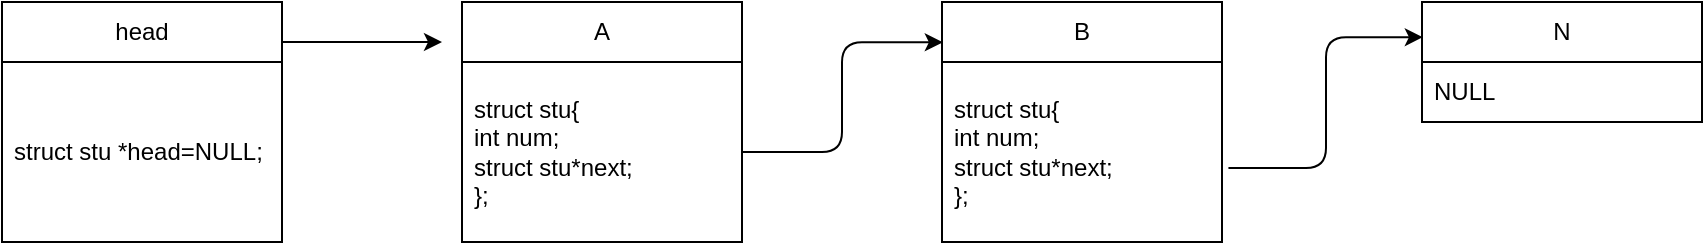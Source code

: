 <mxfile>
    <diagram id="btuF7M6WHEbM__fv6nyF" name="第 1 页">
        <mxGraphModel dx="212" dy="226" grid="1" gridSize="10" guides="1" tooltips="1" connect="1" arrows="1" fold="1" page="1" pageScale="1" pageWidth="1169" pageHeight="827" math="0" shadow="0">
            <root>
                <mxCell id="0"/>
                <mxCell id="1" parent="0"/>
                <mxCell id="36" value="A" style="swimlane;fontStyle=0;childLayout=stackLayout;horizontal=1;startSize=30;horizontalStack=0;resizeParent=1;resizeParentMax=0;resizeLast=0;collapsible=1;marginBottom=0;whiteSpace=wrap;html=1;" parent="1" vertex="1">
                    <mxGeometry x="290" y="120" width="140" height="120" as="geometry"/>
                </mxCell>
                <mxCell id="37" value="struct stu{&lt;br&gt;int num;&lt;br&gt;struct stu*next;&lt;br&gt;};" style="text;strokeColor=none;fillColor=none;align=left;verticalAlign=middle;spacingLeft=4;spacingRight=4;overflow=hidden;points=[[0,0.5],[1,0.5]];portConstraint=eastwest;rotatable=0;whiteSpace=wrap;html=1;" parent="36" vertex="1">
                    <mxGeometry y="30" width="140" height="90" as="geometry"/>
                </mxCell>
                <mxCell id="42" value="" style="edgeStyle=none;orthogonalLoop=1;jettySize=auto;html=1;" parent="1" edge="1">
                    <mxGeometry width="80" relative="1" as="geometry">
                        <mxPoint x="200" y="140" as="sourcePoint"/>
                        <mxPoint x="280" y="140" as="targetPoint"/>
                        <Array as="points"/>
                    </mxGeometry>
                </mxCell>
                <mxCell id="43" value="B" style="swimlane;fontStyle=0;childLayout=stackLayout;horizontal=1;startSize=30;horizontalStack=0;resizeParent=1;resizeParentMax=0;resizeLast=0;collapsible=1;marginBottom=0;whiteSpace=wrap;html=1;" parent="1" vertex="1">
                    <mxGeometry x="530" y="120" width="140" height="120" as="geometry"/>
                </mxCell>
                <mxCell id="45" value="struct stu{&lt;br&gt;int num;&lt;br&gt;struct stu*next;&lt;br&gt;};" style="text;strokeColor=none;fillColor=none;align=left;verticalAlign=middle;spacingLeft=4;spacingRight=4;overflow=hidden;points=[[0,0.5],[1,0.5]];portConstraint=eastwest;rotatable=0;whiteSpace=wrap;html=1;" parent="43" vertex="1">
                    <mxGeometry y="30" width="140" height="90" as="geometry"/>
                </mxCell>
                <mxCell id="48" value="" style="edgeStyle=elbowEdgeStyle;orthogonalLoop=1;jettySize=auto;html=1;entryX=0.003;entryY=0.168;entryDx=0;entryDy=0;entryPerimeter=0;" parent="1" source="37" target="43" edge="1">
                    <mxGeometry width="80" relative="1" as="geometry">
                        <mxPoint x="430" y="255" as="sourcePoint"/>
                        <mxPoint x="500" y="200" as="targetPoint"/>
                    </mxGeometry>
                </mxCell>
                <mxCell id="49" value="N" style="swimlane;fontStyle=0;childLayout=stackLayout;horizontal=1;startSize=30;horizontalStack=0;resizeParent=1;resizeParentMax=0;resizeLast=0;collapsible=1;marginBottom=0;whiteSpace=wrap;html=1;" parent="1" vertex="1">
                    <mxGeometry x="770" y="120" width="140" height="60" as="geometry"/>
                </mxCell>
                <mxCell id="52" value="NULL" style="text;strokeColor=none;fillColor=none;align=left;verticalAlign=middle;spacingLeft=4;spacingRight=4;overflow=hidden;points=[[0,0.5],[1,0.5]];portConstraint=eastwest;rotatable=0;whiteSpace=wrap;html=1;" parent="49" vertex="1">
                    <mxGeometry y="30" width="140" height="30" as="geometry"/>
                </mxCell>
                <mxCell id="53" value="" style="edgeStyle=elbowEdgeStyle;orthogonalLoop=1;jettySize=auto;html=1;exitX=1.023;exitY=0.589;exitDx=0;exitDy=0;entryX=0.003;entryY=0.168;entryDx=0;entryDy=0;entryPerimeter=0;exitPerimeter=0;" parent="1" source="45" edge="1">
                    <mxGeometry width="80" relative="1" as="geometry">
                        <mxPoint x="670" y="222.42" as="sourcePoint"/>
                        <mxPoint x="770.42" y="137.58" as="targetPoint"/>
                    </mxGeometry>
                </mxCell>
                <mxCell id="54" value="head" style="swimlane;fontStyle=0;childLayout=stackLayout;horizontal=1;startSize=30;horizontalStack=0;resizeParent=1;resizeParentMax=0;resizeLast=0;collapsible=1;marginBottom=0;whiteSpace=wrap;html=1;" vertex="1" parent="1">
                    <mxGeometry x="60" y="120" width="140" height="120" as="geometry"/>
                </mxCell>
                <mxCell id="55" value="struct stu *head=NULL;" style="text;strokeColor=none;fillColor=none;align=left;verticalAlign=middle;spacingLeft=4;spacingRight=4;overflow=hidden;points=[[0,0.5],[1,0.5]];portConstraint=eastwest;rotatable=0;whiteSpace=wrap;html=1;" vertex="1" parent="54">
                    <mxGeometry y="30" width="140" height="90" as="geometry"/>
                </mxCell>
            </root>
        </mxGraphModel>
    </diagram>
</mxfile>